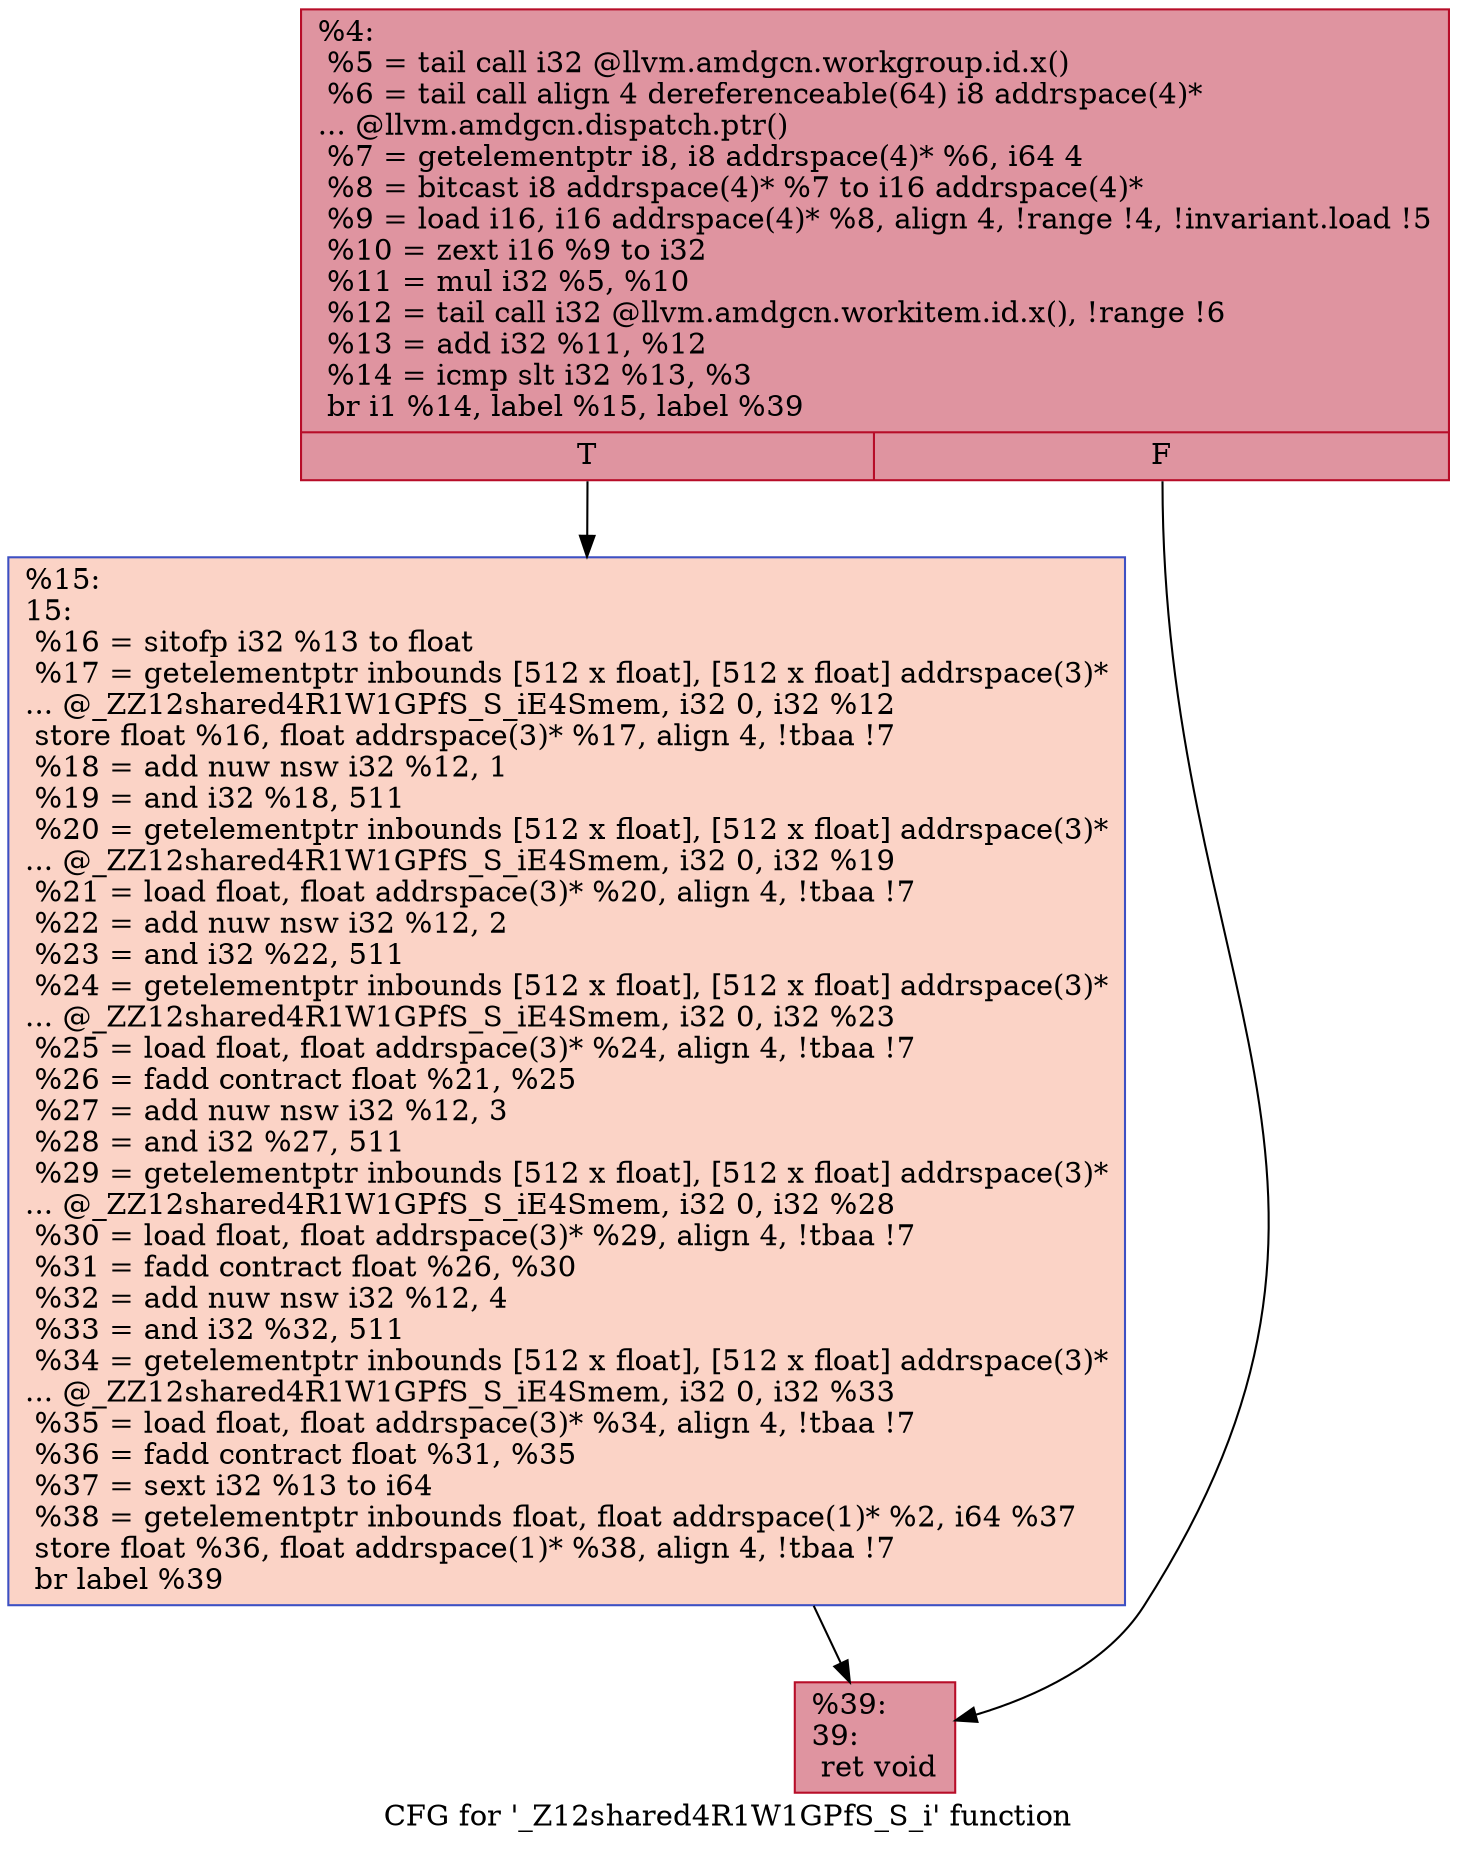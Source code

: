 digraph "CFG for '_Z12shared4R1W1GPfS_S_i' function" {
	label="CFG for '_Z12shared4R1W1GPfS_S_i' function";

	Node0x461f040 [shape=record,color="#b70d28ff", style=filled, fillcolor="#b70d2870",label="{%4:\l  %5 = tail call i32 @llvm.amdgcn.workgroup.id.x()\l  %6 = tail call align 4 dereferenceable(64) i8 addrspace(4)*\l... @llvm.amdgcn.dispatch.ptr()\l  %7 = getelementptr i8, i8 addrspace(4)* %6, i64 4\l  %8 = bitcast i8 addrspace(4)* %7 to i16 addrspace(4)*\l  %9 = load i16, i16 addrspace(4)* %8, align 4, !range !4, !invariant.load !5\l  %10 = zext i16 %9 to i32\l  %11 = mul i32 %5, %10\l  %12 = tail call i32 @llvm.amdgcn.workitem.id.x(), !range !6\l  %13 = add i32 %11, %12\l  %14 = icmp slt i32 %13, %3\l  br i1 %14, label %15, label %39\l|{<s0>T|<s1>F}}"];
	Node0x461f040:s0 -> Node0x4620f50;
	Node0x461f040:s1 -> Node0x4620fe0;
	Node0x4620f50 [shape=record,color="#3d50c3ff", style=filled, fillcolor="#f59c7d70",label="{%15:\l15:                                               \l  %16 = sitofp i32 %13 to float\l  %17 = getelementptr inbounds [512 x float], [512 x float] addrspace(3)*\l... @_ZZ12shared4R1W1GPfS_S_iE4Smem, i32 0, i32 %12\l  store float %16, float addrspace(3)* %17, align 4, !tbaa !7\l  %18 = add nuw nsw i32 %12, 1\l  %19 = and i32 %18, 511\l  %20 = getelementptr inbounds [512 x float], [512 x float] addrspace(3)*\l... @_ZZ12shared4R1W1GPfS_S_iE4Smem, i32 0, i32 %19\l  %21 = load float, float addrspace(3)* %20, align 4, !tbaa !7\l  %22 = add nuw nsw i32 %12, 2\l  %23 = and i32 %22, 511\l  %24 = getelementptr inbounds [512 x float], [512 x float] addrspace(3)*\l... @_ZZ12shared4R1W1GPfS_S_iE4Smem, i32 0, i32 %23\l  %25 = load float, float addrspace(3)* %24, align 4, !tbaa !7\l  %26 = fadd contract float %21, %25\l  %27 = add nuw nsw i32 %12, 3\l  %28 = and i32 %27, 511\l  %29 = getelementptr inbounds [512 x float], [512 x float] addrspace(3)*\l... @_ZZ12shared4R1W1GPfS_S_iE4Smem, i32 0, i32 %28\l  %30 = load float, float addrspace(3)* %29, align 4, !tbaa !7\l  %31 = fadd contract float %26, %30\l  %32 = add nuw nsw i32 %12, 4\l  %33 = and i32 %32, 511\l  %34 = getelementptr inbounds [512 x float], [512 x float] addrspace(3)*\l... @_ZZ12shared4R1W1GPfS_S_iE4Smem, i32 0, i32 %33\l  %35 = load float, float addrspace(3)* %34, align 4, !tbaa !7\l  %36 = fadd contract float %31, %35\l  %37 = sext i32 %13 to i64\l  %38 = getelementptr inbounds float, float addrspace(1)* %2, i64 %37\l  store float %36, float addrspace(1)* %38, align 4, !tbaa !7\l  br label %39\l}"];
	Node0x4620f50 -> Node0x4620fe0;
	Node0x4620fe0 [shape=record,color="#b70d28ff", style=filled, fillcolor="#b70d2870",label="{%39:\l39:                                               \l  ret void\l}"];
}
